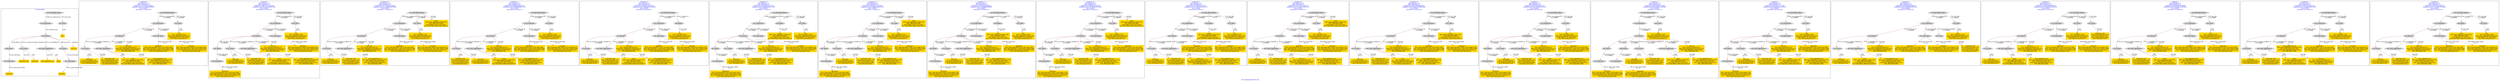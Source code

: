 digraph n0 {
fontcolor="blue"
remincross="true"
label="s18-s-indianapolis-artists.xml"
subgraph cluster_0 {
label="1-correct model"
n2[style="filled",color="white",fillcolor="lightgray",label="E12_Production1"];
n3[style="filled",color="white",fillcolor="lightgray",label="E21_Person1"];
n4[style="filled",color="white",fillcolor="lightgray",label="E69_Death1"];
n5[style="filled",color="white",fillcolor="lightgray",label="E74_Group1"];
n6[style="filled",color="white",fillcolor="lightgray",label="E82_Actor_Appellation1"];
n7[style="filled",color="white",fillcolor="lightgray",label="E67_Birth1"];
n8[shape="plaintext",style="filled",fillcolor="gold",label="artist_uri"];
n9[style="filled",color="white",fillcolor="lightgray",label="E22_Man-Made_Object1"];
n10[style="filled",color="white",fillcolor="lightgray",label="E35_Title1"];
n11[shape="plaintext",style="filled",fillcolor="gold",label="title"];
n12[style="filled",color="white",fillcolor="lightgray",label="E52_Time-Span1"];
n13[shape="plaintext",style="filled",fillcolor="gold",label="birthDate"];
n14[style="filled",color="white",fillcolor="lightgray",label="E52_Time-Span2"];
n15[shape="plaintext",style="filled",fillcolor="gold",label="deathDate"];
n16[shape="plaintext",style="filled",fillcolor="gold",label="nationality_URI"];
n17[shape="plaintext",style="filled",fillcolor="gold",label="nationality"];
n18[shape="plaintext",style="filled",fillcolor="gold",label="artist_appellation_uri"];
n19[shape="plaintext",style="filled",fillcolor="gold",label="name"];
}
subgraph cluster_1 {
label="candidate 0\nlink coherence:1.0\nnode coherence:1.0\nconfidence:0.713780197484005\nmapping score:0.6337600658280017\ncost:13.9999\n-precision:0.79-recall:0.65"
n21[style="filled",color="white",fillcolor="lightgray",label="E12_Production1"];
n22[style="filled",color="white",fillcolor="lightgray",label="E21_Person1"];
n23[style="filled",color="white",fillcolor="lightgray",label="E52_Time-Span2"];
n24[style="filled",color="white",fillcolor="lightgray",label="E74_Group1"];
n25[style="filled",color="white",fillcolor="lightgray",label="E82_Actor_Appellation1"];
n26[style="filled",color="white",fillcolor="lightgray",label="E22_Man-Made_Object1"];
n27[style="filled",color="white",fillcolor="lightgray",label="E35_Title1"];
n28[shape="plaintext",style="filled",fillcolor="gold",label="nationality\n[E74_Group,label,0.62]\n[E74_Group,classLink,0.362]\n[E35_Title,label,0.019]"];
n29[shape="plaintext",style="filled",fillcolor="gold",label="title\n[E35_Title,label,0.943]\n[E82_Actor_Appellation,label,0.053]\n[E30_Right,P3_has_note,0.003]\n[E21_Person,classLink,0.0]"];
n30[shape="plaintext",style="filled",fillcolor="gold",label="deathDate\n[E52_Time-Span,P82b_end_of_the_end,0.509]\n[E52_Time-Span,P82_at_some_time_within,0.389]\n[E52_Time-Span,P82a_begin_of_the_begin,0.078]\n[E52_Time-Span,label,0.024]"];
n31[shape="plaintext",style="filled",fillcolor="gold",label="name\n[E82_Actor_Appellation,label,0.93]\n[E35_Title,label,0.066]\n[E30_Right,P3_has_note,0.005]\n[E22_Man-Made_Object,classLink,0.0]"];
n32[shape="plaintext",style="filled",fillcolor="gold",label="artist_appellation_uri\n[E82_Actor_Appellation,classLink,0.875]\n[E21_Person,classLink,0.103]\n[E82_Actor_Appellation,label,0.014]\n[E35_Title,label,0.008]"];
n33[shape="plaintext",style="filled",fillcolor="gold",label="artist_uri\n[E21_Person,classLink,0.52]\n[E82_Actor_Appellation,classLink,0.371]\n[E82_Actor_Appellation,label,0.069]\n[E35_Title,label,0.04]"];
n34[shape="plaintext",style="filled",fillcolor="gold",label="birthDate\n[E52_Time-Span,P82a_begin_of_the_begin,0.521]\n[E52_Time-Span,P82_at_some_time_within,0.388]\n[E52_Time-Span,P82b_end_of_the_end,0.057]\n[E52_Time-Span,label,0.034]"];
n35[shape="plaintext",style="filled",fillcolor="gold",label="nationality_URI\n[E74_Group,classLink,0.792]\n[E74_Group,label,0.116]\n[E55_Type,classLink,0.089]\n[E35_Title,label,0.003]"];
}
subgraph cluster_2 {
label="candidate 1\nlink coherence:1.0\nnode coherence:1.0\nconfidence:0.6987537278554925\nmapping score:0.6079179092851642\ncost:15.99987\n-precision:0.81-recall:0.76"
n37[style="filled",color="white",fillcolor="lightgray",label="E12_Production1"];
n38[style="filled",color="white",fillcolor="lightgray",label="E21_Person1"];
n39[style="filled",color="white",fillcolor="lightgray",label="E52_Time-Span2"];
n40[style="filled",color="white",fillcolor="lightgray",label="E67_Birth1"];
n41[style="filled",color="white",fillcolor="lightgray",label="E74_Group1"];
n42[style="filled",color="white",fillcolor="lightgray",label="E82_Actor_Appellation1"];
n43[style="filled",color="white",fillcolor="lightgray",label="E22_Man-Made_Object1"];
n44[style="filled",color="white",fillcolor="lightgray",label="E35_Title1"];
n45[style="filled",color="white",fillcolor="lightgray",label="E52_Time-Span1"];
n46[shape="plaintext",style="filled",fillcolor="gold",label="nationality\n[E74_Group,label,0.62]\n[E74_Group,classLink,0.362]\n[E35_Title,label,0.019]"];
n47[shape="plaintext",style="filled",fillcolor="gold",label="deathDate\n[E52_Time-Span,P82b_end_of_the_end,0.509]\n[E52_Time-Span,P82_at_some_time_within,0.389]\n[E52_Time-Span,P82a_begin_of_the_begin,0.078]\n[E52_Time-Span,label,0.024]"];
n48[shape="plaintext",style="filled",fillcolor="gold",label="title\n[E35_Title,label,0.943]\n[E82_Actor_Appellation,label,0.053]\n[E30_Right,P3_has_note,0.003]\n[E21_Person,classLink,0.0]"];
n49[shape="plaintext",style="filled",fillcolor="gold",label="name\n[E82_Actor_Appellation,label,0.93]\n[E35_Title,label,0.066]\n[E30_Right,P3_has_note,0.005]\n[E22_Man-Made_Object,classLink,0.0]"];
n50[shape="plaintext",style="filled",fillcolor="gold",label="artist_appellation_uri\n[E82_Actor_Appellation,classLink,0.875]\n[E21_Person,classLink,0.103]\n[E82_Actor_Appellation,label,0.014]\n[E35_Title,label,0.008]"];
n51[shape="plaintext",style="filled",fillcolor="gold",label="artist_uri\n[E21_Person,classLink,0.52]\n[E82_Actor_Appellation,classLink,0.371]\n[E82_Actor_Appellation,label,0.069]\n[E35_Title,label,0.04]"];
n52[shape="plaintext",style="filled",fillcolor="gold",label="birthDate\n[E52_Time-Span,P82a_begin_of_the_begin,0.521]\n[E52_Time-Span,P82_at_some_time_within,0.388]\n[E52_Time-Span,P82b_end_of_the_end,0.057]\n[E52_Time-Span,label,0.034]"];
n53[shape="plaintext",style="filled",fillcolor="gold",label="nationality_URI\n[E74_Group,classLink,0.792]\n[E74_Group,label,0.116]\n[E55_Type,classLink,0.089]\n[E35_Title,label,0.003]"];
}
subgraph cluster_3 {
label="candidate 10\nlink coherence:1.0\nnode coherence:1.0\nconfidence:0.5975700444239959\nmapping score:0.5741900148079986\ncost:13.9999\n-precision:0.71-recall:0.59"
n55[style="filled",color="white",fillcolor="lightgray",label="E12_Production1"];
n56[style="filled",color="white",fillcolor="lightgray",label="E21_Person1"];
n57[style="filled",color="white",fillcolor="lightgray",label="E52_Time-Span2"];
n58[style="filled",color="white",fillcolor="lightgray",label="E74_Group1"];
n59[style="filled",color="white",fillcolor="lightgray",label="E82_Actor_Appellation1"];
n60[style="filled",color="white",fillcolor="lightgray",label="E22_Man-Made_Object1"];
n61[style="filled",color="white",fillcolor="lightgray",label="E35_Title1"];
n62[shape="plaintext",style="filled",fillcolor="gold",label="nationality\n[E74_Group,label,0.62]\n[E74_Group,classLink,0.362]\n[E35_Title,label,0.019]"];
n63[shape="plaintext",style="filled",fillcolor="gold",label="title\n[E35_Title,label,0.943]\n[E82_Actor_Appellation,label,0.053]\n[E30_Right,P3_has_note,0.003]\n[E21_Person,classLink,0.0]"];
n64[shape="plaintext",style="filled",fillcolor="gold",label="deathDate\n[E52_Time-Span,P82b_end_of_the_end,0.509]\n[E52_Time-Span,P82_at_some_time_within,0.389]\n[E52_Time-Span,P82a_begin_of_the_begin,0.078]\n[E52_Time-Span,label,0.024]"];
n65[shape="plaintext",style="filled",fillcolor="gold",label="name\n[E82_Actor_Appellation,label,0.93]\n[E35_Title,label,0.066]\n[E30_Right,P3_has_note,0.005]\n[E22_Man-Made_Object,classLink,0.0]"];
n66[shape="plaintext",style="filled",fillcolor="gold",label="artist_appellation_uri\n[E82_Actor_Appellation,classLink,0.875]\n[E21_Person,classLink,0.103]\n[E82_Actor_Appellation,label,0.014]\n[E35_Title,label,0.008]"];
n67[shape="plaintext",style="filled",fillcolor="gold",label="artist_uri\n[E21_Person,classLink,0.52]\n[E82_Actor_Appellation,classLink,0.371]\n[E82_Actor_Appellation,label,0.069]\n[E35_Title,label,0.04]"];
n68[shape="plaintext",style="filled",fillcolor="gold",label="birthDate\n[E52_Time-Span,P82a_begin_of_the_begin,0.521]\n[E52_Time-Span,P82_at_some_time_within,0.388]\n[E52_Time-Span,P82b_end_of_the_end,0.057]\n[E52_Time-Span,label,0.034]"];
n69[shape="plaintext",style="filled",fillcolor="gold",label="nationality_URI\n[E74_Group,classLink,0.792]\n[E74_Group,label,0.116]\n[E55_Type,classLink,0.089]\n[E35_Title,label,0.003]"];
}
subgraph cluster_4 {
label="candidate 11\nlink coherence:1.0\nnode coherence:1.0\nconfidence:0.5969625489533442\nmapping score:0.5948208496511147\ncost:13.9999\n-precision:0.64-recall:0.53"
n71[style="filled",color="white",fillcolor="lightgray",label="E12_Production1"];
n72[style="filled",color="white",fillcolor="lightgray",label="E21_Person1"];
n73[style="filled",color="white",fillcolor="lightgray",label="E52_Time-Span2"];
n74[style="filled",color="white",fillcolor="lightgray",label="E74_Group1"];
n75[style="filled",color="white",fillcolor="lightgray",label="E82_Actor_Appellation1"];
n76[style="filled",color="white",fillcolor="lightgray",label="E22_Man-Made_Object1"];
n77[style="filled",color="white",fillcolor="lightgray",label="E35_Title1"];
n78[shape="plaintext",style="filled",fillcolor="gold",label="nationality_URI\n[E74_Group,classLink,0.792]\n[E74_Group,label,0.116]\n[E55_Type,classLink,0.089]\n[E35_Title,label,0.003]"];
n79[shape="plaintext",style="filled",fillcolor="gold",label="title\n[E35_Title,label,0.943]\n[E82_Actor_Appellation,label,0.053]\n[E30_Right,P3_has_note,0.003]\n[E21_Person,classLink,0.0]"];
n80[shape="plaintext",style="filled",fillcolor="gold",label="deathDate\n[E52_Time-Span,P82b_end_of_the_end,0.509]\n[E52_Time-Span,P82_at_some_time_within,0.389]\n[E52_Time-Span,P82a_begin_of_the_begin,0.078]\n[E52_Time-Span,label,0.024]"];
n81[shape="plaintext",style="filled",fillcolor="gold",label="name\n[E82_Actor_Appellation,label,0.93]\n[E35_Title,label,0.066]\n[E30_Right,P3_has_note,0.005]\n[E22_Man-Made_Object,classLink,0.0]"];
n82[shape="plaintext",style="filled",fillcolor="gold",label="artist_appellation_uri\n[E82_Actor_Appellation,classLink,0.875]\n[E21_Person,classLink,0.103]\n[E82_Actor_Appellation,label,0.014]\n[E35_Title,label,0.008]"];
n83[shape="plaintext",style="filled",fillcolor="gold",label="artist_uri\n[E21_Person,classLink,0.52]\n[E82_Actor_Appellation,classLink,0.371]\n[E82_Actor_Appellation,label,0.069]\n[E35_Title,label,0.04]"];
n84[shape="plaintext",style="filled",fillcolor="gold",label="nationality\n[E74_Group,label,0.62]\n[E74_Group,classLink,0.362]\n[E35_Title,label,0.019]"];
n85[shape="plaintext",style="filled",fillcolor="gold",label="birthDate\n[E52_Time-Span,P82a_begin_of_the_begin,0.521]\n[E52_Time-Span,P82_at_some_time_within,0.388]\n[E52_Time-Span,P82b_end_of_the_end,0.057]\n[E52_Time-Span,label,0.034]"];
}
subgraph cluster_5 {
label="candidate 12\nlink coherence:1.0\nnode coherence:1.0\nconfidence:0.5962492290516221\nmapping score:0.5945830763505408\ncost:13.99992\n-precision:0.64-recall:0.53"
n87[style="filled",color="white",fillcolor="lightgray",label="E12_Production1"];
n88[style="filled",color="white",fillcolor="lightgray",label="E21_Person1"];
n89[style="filled",color="white",fillcolor="lightgray",label="E52_Time-Span2"];
n90[style="filled",color="white",fillcolor="lightgray",label="E74_Group1"];
n91[style="filled",color="white",fillcolor="lightgray",label="E82_Actor_Appellation1"];
n92[style="filled",color="white",fillcolor="lightgray",label="E22_Man-Made_Object1"];
n93[style="filled",color="white",fillcolor="lightgray",label="E30_Right1"];
n94[shape="plaintext",style="filled",fillcolor="gold",label="nationality\n[E74_Group,label,0.62]\n[E74_Group,classLink,0.362]\n[E35_Title,label,0.019]"];
n95[shape="plaintext",style="filled",fillcolor="gold",label="title\n[E35_Title,label,0.943]\n[E82_Actor_Appellation,label,0.053]\n[E30_Right,P3_has_note,0.003]\n[E21_Person,classLink,0.0]"];
n96[shape="plaintext",style="filled",fillcolor="gold",label="deathDate\n[E52_Time-Span,P82b_end_of_the_end,0.509]\n[E52_Time-Span,P82_at_some_time_within,0.389]\n[E52_Time-Span,P82a_begin_of_the_begin,0.078]\n[E52_Time-Span,label,0.024]"];
n97[shape="plaintext",style="filled",fillcolor="gold",label="name\n[E82_Actor_Appellation,label,0.93]\n[E35_Title,label,0.066]\n[E30_Right,P3_has_note,0.005]\n[E22_Man-Made_Object,classLink,0.0]"];
n98[shape="plaintext",style="filled",fillcolor="gold",label="artist_appellation_uri\n[E82_Actor_Appellation,classLink,0.875]\n[E21_Person,classLink,0.103]\n[E82_Actor_Appellation,label,0.014]\n[E35_Title,label,0.008]"];
n99[shape="plaintext",style="filled",fillcolor="gold",label="artist_uri\n[E21_Person,classLink,0.52]\n[E82_Actor_Appellation,classLink,0.371]\n[E82_Actor_Appellation,label,0.069]\n[E35_Title,label,0.04]"];
n100[shape="plaintext",style="filled",fillcolor="gold",label="birthDate\n[E52_Time-Span,P82a_begin_of_the_begin,0.521]\n[E52_Time-Span,P82_at_some_time_within,0.388]\n[E52_Time-Span,P82b_end_of_the_end,0.057]\n[E52_Time-Span,label,0.034]"];
n101[shape="plaintext",style="filled",fillcolor="gold",label="nationality_URI\n[E74_Group,classLink,0.792]\n[E74_Group,label,0.116]\n[E55_Type,classLink,0.089]\n[E35_Title,label,0.003]"];
}
subgraph cluster_6 {
label="candidate 13\nlink coherence:1.0\nnode coherence:1.0\nconfidence:0.5831028427412764\nmapping score:0.5485342809137589\ncost:16.99987\n-precision:0.71-recall:0.71"
n103[style="filled",color="white",fillcolor="lightgray",label="E12_Production1"];
n104[style="filled",color="white",fillcolor="lightgray",label="E21_Person1"];
n105[style="filled",color="white",fillcolor="lightgray",label="E52_Time-Span2"];
n106[style="filled",color="white",fillcolor="lightgray",label="E67_Birth1"];
n107[style="filled",color="white",fillcolor="lightgray",label="E74_Group1"];
n108[style="filled",color="white",fillcolor="lightgray",label="E82_Actor_Appellation1"];
n109[style="filled",color="white",fillcolor="lightgray",label="E22_Man-Made_Object1"];
n110[style="filled",color="white",fillcolor="lightgray",label="E30_Right1"];
n111[style="filled",color="white",fillcolor="lightgray",label="E35_Title1"];
n112[style="filled",color="white",fillcolor="lightgray",label="E52_Time-Span1"];
n113[shape="plaintext",style="filled",fillcolor="gold",label="nationality\n[E74_Group,label,0.62]\n[E74_Group,classLink,0.362]\n[E35_Title,label,0.019]"];
n114[shape="plaintext",style="filled",fillcolor="gold",label="name\n[E82_Actor_Appellation,label,0.93]\n[E35_Title,label,0.066]\n[E30_Right,P3_has_note,0.005]\n[E22_Man-Made_Object,classLink,0.0]"];
n115[shape="plaintext",style="filled",fillcolor="gold",label="deathDate\n[E52_Time-Span,P82b_end_of_the_end,0.509]\n[E52_Time-Span,P82_at_some_time_within,0.389]\n[E52_Time-Span,P82a_begin_of_the_begin,0.078]\n[E52_Time-Span,label,0.024]"];
n116[shape="plaintext",style="filled",fillcolor="gold",label="title\n[E35_Title,label,0.943]\n[E82_Actor_Appellation,label,0.053]\n[E30_Right,P3_has_note,0.003]\n[E21_Person,classLink,0.0]"];
n117[shape="plaintext",style="filled",fillcolor="gold",label="artist_appellation_uri\n[E82_Actor_Appellation,classLink,0.875]\n[E21_Person,classLink,0.103]\n[E82_Actor_Appellation,label,0.014]\n[E35_Title,label,0.008]"];
n118[shape="plaintext",style="filled",fillcolor="gold",label="artist_uri\n[E21_Person,classLink,0.52]\n[E82_Actor_Appellation,classLink,0.371]\n[E82_Actor_Appellation,label,0.069]\n[E35_Title,label,0.04]"];
n119[shape="plaintext",style="filled",fillcolor="gold",label="birthDate\n[E52_Time-Span,P82a_begin_of_the_begin,0.521]\n[E52_Time-Span,P82_at_some_time_within,0.388]\n[E52_Time-Span,P82b_end_of_the_end,0.057]\n[E52_Time-Span,label,0.034]"];
n120[shape="plaintext",style="filled",fillcolor="gold",label="nationality_URI\n[E74_Group,classLink,0.792]\n[E74_Group,label,0.116]\n[E55_Type,classLink,0.089]\n[E35_Title,label,0.003]"];
}
subgraph cluster_7 {
label="candidate 14\nlink coherence:1.0\nnode coherence:1.0\nconfidence:0.5825435747954834\nmapping score:0.5483478582651612\ncost:15.99987\n-precision:0.75-recall:0.71"
n122[style="filled",color="white",fillcolor="lightgray",label="E12_Production1"];
n123[style="filled",color="white",fillcolor="lightgray",label="E21_Person1"];
n124[style="filled",color="white",fillcolor="lightgray",label="E52_Time-Span2"];
n125[style="filled",color="white",fillcolor="lightgray",label="E67_Birth1"];
n126[style="filled",color="white",fillcolor="lightgray",label="E74_Group1"];
n127[style="filled",color="white",fillcolor="lightgray",label="E82_Actor_Appellation1"];
n128[style="filled",color="white",fillcolor="lightgray",label="E22_Man-Made_Object1"];
n129[style="filled",color="white",fillcolor="lightgray",label="E35_Title1"];
n130[style="filled",color="white",fillcolor="lightgray",label="E52_Time-Span1"];
n131[shape="plaintext",style="filled",fillcolor="gold",label="nationality\n[E74_Group,label,0.62]\n[E74_Group,classLink,0.362]\n[E35_Title,label,0.019]"];
n132[shape="plaintext",style="filled",fillcolor="gold",label="deathDate\n[E52_Time-Span,P82b_end_of_the_end,0.509]\n[E52_Time-Span,P82_at_some_time_within,0.389]\n[E52_Time-Span,P82a_begin_of_the_begin,0.078]\n[E52_Time-Span,label,0.024]"];
n133[shape="plaintext",style="filled",fillcolor="gold",label="title\n[E35_Title,label,0.943]\n[E82_Actor_Appellation,label,0.053]\n[E30_Right,P3_has_note,0.003]\n[E21_Person,classLink,0.0]"];
n134[shape="plaintext",style="filled",fillcolor="gold",label="name\n[E82_Actor_Appellation,label,0.93]\n[E35_Title,label,0.066]\n[E30_Right,P3_has_note,0.005]\n[E22_Man-Made_Object,classLink,0.0]"];
n135[shape="plaintext",style="filled",fillcolor="gold",label="artist_appellation_uri\n[E82_Actor_Appellation,classLink,0.875]\n[E21_Person,classLink,0.103]\n[E82_Actor_Appellation,label,0.014]\n[E35_Title,label,0.008]"];
n136[shape="plaintext",style="filled",fillcolor="gold",label="artist_uri\n[E21_Person,classLink,0.52]\n[E82_Actor_Appellation,classLink,0.371]\n[E82_Actor_Appellation,label,0.069]\n[E35_Title,label,0.04]"];
n137[shape="plaintext",style="filled",fillcolor="gold",label="birthDate\n[E52_Time-Span,P82a_begin_of_the_begin,0.521]\n[E52_Time-Span,P82_at_some_time_within,0.388]\n[E52_Time-Span,P82b_end_of_the_end,0.057]\n[E52_Time-Span,label,0.034]"];
n138[shape="plaintext",style="filled",fillcolor="gold",label="nationality_URI\n[E74_Group,classLink,0.792]\n[E74_Group,label,0.116]\n[E55_Type,classLink,0.089]\n[E35_Title,label,0.003]"];
}
subgraph cluster_8 {
label="candidate 15\nlink coherence:1.0\nnode coherence:1.0\nconfidence:0.5814040506893411\nmapping score:0.547968016896447\ncost:16.99987\n-precision:0.76-recall:0.76"
n140[style="filled",color="white",fillcolor="lightgray",label="E12_Production1"];
n141[style="filled",color="white",fillcolor="lightgray",label="E21_Person1"];
n142[style="filled",color="white",fillcolor="lightgray",label="E52_Time-Span2"];
n143[style="filled",color="white",fillcolor="lightgray",label="E67_Birth1"];
n144[style="filled",color="white",fillcolor="lightgray",label="E74_Group1"];
n145[style="filled",color="white",fillcolor="lightgray",label="E82_Actor_Appellation1"];
n146[style="filled",color="white",fillcolor="lightgray",label="E22_Man-Made_Object1"];
n147[style="filled",color="white",fillcolor="lightgray",label="E30_Right1"];
n148[style="filled",color="white",fillcolor="lightgray",label="E35_Title1"];
n149[style="filled",color="white",fillcolor="lightgray",label="E52_Time-Span1"];
n150[shape="plaintext",style="filled",fillcolor="gold",label="nationality\n[E74_Group,label,0.62]\n[E74_Group,classLink,0.362]\n[E35_Title,label,0.019]"];
n151[shape="plaintext",style="filled",fillcolor="gold",label="name\n[E82_Actor_Appellation,label,0.93]\n[E35_Title,label,0.066]\n[E30_Right,P3_has_note,0.005]\n[E22_Man-Made_Object,classLink,0.0]"];
n152[shape="plaintext",style="filled",fillcolor="gold",label="title\n[E35_Title,label,0.943]\n[E82_Actor_Appellation,label,0.053]\n[E30_Right,P3_has_note,0.003]\n[E21_Person,classLink,0.0]"];
n153[shape="plaintext",style="filled",fillcolor="gold",label="birthDate\n[E52_Time-Span,P82a_begin_of_the_begin,0.521]\n[E52_Time-Span,P82_at_some_time_within,0.388]\n[E52_Time-Span,P82b_end_of_the_end,0.057]\n[E52_Time-Span,label,0.034]"];
n154[shape="plaintext",style="filled",fillcolor="gold",label="deathDate\n[E52_Time-Span,P82b_end_of_the_end,0.509]\n[E52_Time-Span,P82_at_some_time_within,0.389]\n[E52_Time-Span,P82a_begin_of_the_begin,0.078]\n[E52_Time-Span,label,0.024]"];
n155[shape="plaintext",style="filled",fillcolor="gold",label="artist_appellation_uri\n[E82_Actor_Appellation,classLink,0.875]\n[E21_Person,classLink,0.103]\n[E82_Actor_Appellation,label,0.014]\n[E35_Title,label,0.008]"];
n156[shape="plaintext",style="filled",fillcolor="gold",label="artist_uri\n[E21_Person,classLink,0.52]\n[E82_Actor_Appellation,classLink,0.371]\n[E82_Actor_Appellation,label,0.069]\n[E35_Title,label,0.04]"];
n157[shape="plaintext",style="filled",fillcolor="gold",label="nationality_URI\n[E74_Group,classLink,0.792]\n[E74_Group,label,0.116]\n[E55_Type,classLink,0.089]\n[E35_Title,label,0.003]"];
}
subgraph cluster_9 {
label="candidate 16\nlink coherence:1.0\nnode coherence:1.0\nconfidence:0.580844782743548\nmapping score:0.5477815942478493\ncost:15.99987\n-precision:0.81-recall:0.76"
n159[style="filled",color="white",fillcolor="lightgray",label="E12_Production1"];
n160[style="filled",color="white",fillcolor="lightgray",label="E21_Person1"];
n161[style="filled",color="white",fillcolor="lightgray",label="E52_Time-Span2"];
n162[style="filled",color="white",fillcolor="lightgray",label="E67_Birth1"];
n163[style="filled",color="white",fillcolor="lightgray",label="E74_Group1"];
n164[style="filled",color="white",fillcolor="lightgray",label="E82_Actor_Appellation1"];
n165[style="filled",color="white",fillcolor="lightgray",label="E22_Man-Made_Object1"];
n166[style="filled",color="white",fillcolor="lightgray",label="E35_Title1"];
n167[style="filled",color="white",fillcolor="lightgray",label="E52_Time-Span1"];
n168[shape="plaintext",style="filled",fillcolor="gold",label="nationality\n[E74_Group,label,0.62]\n[E74_Group,classLink,0.362]\n[E35_Title,label,0.019]"];
n169[shape="plaintext",style="filled",fillcolor="gold",label="title\n[E35_Title,label,0.943]\n[E82_Actor_Appellation,label,0.053]\n[E30_Right,P3_has_note,0.003]\n[E21_Person,classLink,0.0]"];
n170[shape="plaintext",style="filled",fillcolor="gold",label="birthDate\n[E52_Time-Span,P82a_begin_of_the_begin,0.521]\n[E52_Time-Span,P82_at_some_time_within,0.388]\n[E52_Time-Span,P82b_end_of_the_end,0.057]\n[E52_Time-Span,label,0.034]"];
n171[shape="plaintext",style="filled",fillcolor="gold",label="deathDate\n[E52_Time-Span,P82b_end_of_the_end,0.509]\n[E52_Time-Span,P82_at_some_time_within,0.389]\n[E52_Time-Span,P82a_begin_of_the_begin,0.078]\n[E52_Time-Span,label,0.024]"];
n172[shape="plaintext",style="filled",fillcolor="gold",label="name\n[E82_Actor_Appellation,label,0.93]\n[E35_Title,label,0.066]\n[E30_Right,P3_has_note,0.005]\n[E22_Man-Made_Object,classLink,0.0]"];
n173[shape="plaintext",style="filled",fillcolor="gold",label="artist_appellation_uri\n[E82_Actor_Appellation,classLink,0.875]\n[E21_Person,classLink,0.103]\n[E82_Actor_Appellation,label,0.014]\n[E35_Title,label,0.008]"];
n174[shape="plaintext",style="filled",fillcolor="gold",label="artist_uri\n[E21_Person,classLink,0.52]\n[E82_Actor_Appellation,classLink,0.371]\n[E82_Actor_Appellation,label,0.069]\n[E35_Title,label,0.04]"];
n175[shape="plaintext",style="filled",fillcolor="gold",label="nationality_URI\n[E74_Group,classLink,0.792]\n[E74_Group,label,0.116]\n[E55_Type,classLink,0.089]\n[E35_Title,label,0.003]"];
}
subgraph cluster_10 {
label="candidate 17\nlink coherence:1.0\nnode coherence:1.0\nconfidence:0.5417695805100721\nmapping score:0.5764231935033574\ncost:14.9999\n-precision:0.6-recall:0.53"
n177[style="filled",color="white",fillcolor="lightgray",label="E12_Production1"];
n178[style="filled",color="white",fillcolor="lightgray",label="E21_Person1"];
n179[style="filled",color="white",fillcolor="lightgray",label="E52_Time-Span2"];
n180[style="filled",color="white",fillcolor="lightgray",label="E74_Group1"];
n181[style="filled",color="white",fillcolor="lightgray",label="E82_Actor_Appellation1"];
n182[style="filled",color="white",fillcolor="lightgray",label="E22_Man-Made_Object1"];
n183[style="filled",color="white",fillcolor="lightgray",label="E30_Right1"];
n184[style="filled",color="white",fillcolor="lightgray",label="E35_Title1"];
n185[shape="plaintext",style="filled",fillcolor="gold",label="nationality\n[E74_Group,label,0.62]\n[E74_Group,classLink,0.362]\n[E35_Title,label,0.019]"];
n186[shape="plaintext",style="filled",fillcolor="gold",label="name\n[E82_Actor_Appellation,label,0.93]\n[E35_Title,label,0.066]\n[E30_Right,P3_has_note,0.005]\n[E22_Man-Made_Object,classLink,0.0]"];
n187[shape="plaintext",style="filled",fillcolor="gold",label="title\n[E35_Title,label,0.943]\n[E82_Actor_Appellation,label,0.053]\n[E30_Right,P3_has_note,0.003]\n[E21_Person,classLink,0.0]"];
n188[shape="plaintext",style="filled",fillcolor="gold",label="deathDate\n[E52_Time-Span,P82b_end_of_the_end,0.509]\n[E52_Time-Span,P82_at_some_time_within,0.389]\n[E52_Time-Span,P82a_begin_of_the_begin,0.078]\n[E52_Time-Span,label,0.024]"];
n189[shape="plaintext",style="filled",fillcolor="gold",label="artist_uri\n[E21_Person,classLink,0.52]\n[E82_Actor_Appellation,classLink,0.371]\n[E82_Actor_Appellation,label,0.069]\n[E35_Title,label,0.04]"];
n190[shape="plaintext",style="filled",fillcolor="gold",label="artist_appellation_uri\n[E82_Actor_Appellation,classLink,0.875]\n[E21_Person,classLink,0.103]\n[E82_Actor_Appellation,label,0.014]\n[E35_Title,label,0.008]"];
n191[shape="plaintext",style="filled",fillcolor="gold",label="birthDate\n[E52_Time-Span,P82a_begin_of_the_begin,0.521]\n[E52_Time-Span,P82_at_some_time_within,0.388]\n[E52_Time-Span,P82b_end_of_the_end,0.057]\n[E52_Time-Span,label,0.034]"];
n192[shape="plaintext",style="filled",fillcolor="gold",label="nationality_URI\n[E74_Group,classLink,0.792]\n[E74_Group,label,0.116]\n[E55_Type,classLink,0.089]\n[E35_Title,label,0.003]"];
}
subgraph cluster_11 {
label="candidate 18\nlink coherence:1.0\nnode coherence:1.0\nconfidence:0.541210312564279\nmapping score:0.5762367708547597\ncost:13.9999\n-precision:0.64-recall:0.53"
n194[style="filled",color="white",fillcolor="lightgray",label="E12_Production1"];
n195[style="filled",color="white",fillcolor="lightgray",label="E21_Person1"];
n196[style="filled",color="white",fillcolor="lightgray",label="E52_Time-Span2"];
n197[style="filled",color="white",fillcolor="lightgray",label="E74_Group1"];
n198[style="filled",color="white",fillcolor="lightgray",label="E82_Actor_Appellation1"];
n199[style="filled",color="white",fillcolor="lightgray",label="E22_Man-Made_Object1"];
n200[style="filled",color="white",fillcolor="lightgray",label="E35_Title1"];
n201[shape="plaintext",style="filled",fillcolor="gold",label="nationality\n[E74_Group,label,0.62]\n[E74_Group,classLink,0.362]\n[E35_Title,label,0.019]"];
n202[shape="plaintext",style="filled",fillcolor="gold",label="title\n[E35_Title,label,0.943]\n[E82_Actor_Appellation,label,0.053]\n[E30_Right,P3_has_note,0.003]\n[E21_Person,classLink,0.0]"];
n203[shape="plaintext",style="filled",fillcolor="gold",label="deathDate\n[E52_Time-Span,P82b_end_of_the_end,0.509]\n[E52_Time-Span,P82_at_some_time_within,0.389]\n[E52_Time-Span,P82a_begin_of_the_begin,0.078]\n[E52_Time-Span,label,0.024]"];
n204[shape="plaintext",style="filled",fillcolor="gold",label="name\n[E82_Actor_Appellation,label,0.93]\n[E35_Title,label,0.066]\n[E30_Right,P3_has_note,0.005]\n[E22_Man-Made_Object,classLink,0.0]"];
n205[shape="plaintext",style="filled",fillcolor="gold",label="artist_uri\n[E21_Person,classLink,0.52]\n[E82_Actor_Appellation,classLink,0.371]\n[E82_Actor_Appellation,label,0.069]\n[E35_Title,label,0.04]"];
n206[shape="plaintext",style="filled",fillcolor="gold",label="artist_appellation_uri\n[E82_Actor_Appellation,classLink,0.875]\n[E21_Person,classLink,0.103]\n[E82_Actor_Appellation,label,0.014]\n[E35_Title,label,0.008]"];
n207[shape="plaintext",style="filled",fillcolor="gold",label="birthDate\n[E52_Time-Span,P82a_begin_of_the_begin,0.521]\n[E52_Time-Span,P82_at_some_time_within,0.388]\n[E52_Time-Span,P82b_end_of_the_end,0.057]\n[E52_Time-Span,label,0.034]"];
n208[shape="plaintext",style="filled",fillcolor="gold",label="nationality_URI\n[E74_Group,classLink,0.792]\n[E74_Group,label,0.116]\n[E55_Type,classLink,0.089]\n[E35_Title,label,0.003]"];
}
subgraph cluster_12 {
label="candidate 19\nlink coherence:1.0\nnode coherence:1.0\nconfidence:0.49451229348856035\nmapping score:0.5606707644961868\ncost:13.9999\n-precision:0.64-recall:0.53"
n210[style="filled",color="white",fillcolor="lightgray",label="E12_Production1"];
n211[style="filled",color="white",fillcolor="lightgray",label="E21_Person1"];
n212[style="filled",color="white",fillcolor="lightgray",label="E52_Time-Span2"];
n213[style="filled",color="white",fillcolor="lightgray",label="E74_Group1"];
n214[style="filled",color="white",fillcolor="lightgray",label="E82_Actor_Appellation1"];
n215[style="filled",color="white",fillcolor="lightgray",label="E22_Man-Made_Object1"];
n216[style="filled",color="white",fillcolor="lightgray",label="E35_Title1"];
n217[shape="plaintext",style="filled",fillcolor="gold",label="nationality\n[E74_Group,label,0.62]\n[E74_Group,classLink,0.362]\n[E35_Title,label,0.019]"];
n218[shape="plaintext",style="filled",fillcolor="gold",label="name\n[E82_Actor_Appellation,label,0.93]\n[E35_Title,label,0.066]\n[E30_Right,P3_has_note,0.005]\n[E22_Man-Made_Object,classLink,0.0]"];
n219[shape="plaintext",style="filled",fillcolor="gold",label="deathDate\n[E52_Time-Span,P82b_end_of_the_end,0.509]\n[E52_Time-Span,P82_at_some_time_within,0.389]\n[E52_Time-Span,P82a_begin_of_the_begin,0.078]\n[E52_Time-Span,label,0.024]"];
n220[shape="plaintext",style="filled",fillcolor="gold",label="title\n[E35_Title,label,0.943]\n[E82_Actor_Appellation,label,0.053]\n[E30_Right,P3_has_note,0.003]\n[E21_Person,classLink,0.0]"];
n221[shape="plaintext",style="filled",fillcolor="gold",label="artist_appellation_uri\n[E82_Actor_Appellation,classLink,0.875]\n[E21_Person,classLink,0.103]\n[E82_Actor_Appellation,label,0.014]\n[E35_Title,label,0.008]"];
n222[shape="plaintext",style="filled",fillcolor="gold",label="artist_uri\n[E21_Person,classLink,0.52]\n[E82_Actor_Appellation,classLink,0.371]\n[E82_Actor_Appellation,label,0.069]\n[E35_Title,label,0.04]"];
n223[shape="plaintext",style="filled",fillcolor="gold",label="birthDate\n[E52_Time-Span,P82a_begin_of_the_begin,0.521]\n[E52_Time-Span,P82_at_some_time_within,0.388]\n[E52_Time-Span,P82b_end_of_the_end,0.057]\n[E52_Time-Span,label,0.034]"];
n224[shape="plaintext",style="filled",fillcolor="gold",label="nationality_URI\n[E74_Group,classLink,0.792]\n[E74_Group,label,0.116]\n[E55_Type,classLink,0.089]\n[E35_Title,label,0.003]"];
}
subgraph cluster_13 {
label="candidate 2\nlink coherence:1.0\nnode coherence:1.0\nconfidence:0.6970549358035572\nmapping score:0.6073516452678523\ncost:15.99987\n-precision:0.88-recall:0.82"
n226[style="filled",color="white",fillcolor="lightgray",label="E12_Production1"];
n227[style="filled",color="white",fillcolor="lightgray",label="E21_Person1"];
n228[style="filled",color="white",fillcolor="lightgray",label="E52_Time-Span2"];
n229[style="filled",color="white",fillcolor="lightgray",label="E67_Birth1"];
n230[style="filled",color="white",fillcolor="lightgray",label="E74_Group1"];
n231[style="filled",color="white",fillcolor="lightgray",label="E82_Actor_Appellation1"];
n232[style="filled",color="white",fillcolor="lightgray",label="E22_Man-Made_Object1"];
n233[style="filled",color="white",fillcolor="lightgray",label="E35_Title1"];
n234[style="filled",color="white",fillcolor="lightgray",label="E52_Time-Span1"];
n235[shape="plaintext",style="filled",fillcolor="gold",label="nationality\n[E74_Group,label,0.62]\n[E74_Group,classLink,0.362]\n[E35_Title,label,0.019]"];
n236[shape="plaintext",style="filled",fillcolor="gold",label="title\n[E35_Title,label,0.943]\n[E82_Actor_Appellation,label,0.053]\n[E30_Right,P3_has_note,0.003]\n[E21_Person,classLink,0.0]"];
n237[shape="plaintext",style="filled",fillcolor="gold",label="birthDate\n[E52_Time-Span,P82a_begin_of_the_begin,0.521]\n[E52_Time-Span,P82_at_some_time_within,0.388]\n[E52_Time-Span,P82b_end_of_the_end,0.057]\n[E52_Time-Span,label,0.034]"];
n238[shape="plaintext",style="filled",fillcolor="gold",label="deathDate\n[E52_Time-Span,P82b_end_of_the_end,0.509]\n[E52_Time-Span,P82_at_some_time_within,0.389]\n[E52_Time-Span,P82a_begin_of_the_begin,0.078]\n[E52_Time-Span,label,0.024]"];
n239[shape="plaintext",style="filled",fillcolor="gold",label="name\n[E82_Actor_Appellation,label,0.93]\n[E35_Title,label,0.066]\n[E30_Right,P3_has_note,0.005]\n[E22_Man-Made_Object,classLink,0.0]"];
n240[shape="plaintext",style="filled",fillcolor="gold",label="artist_appellation_uri\n[E82_Actor_Appellation,classLink,0.875]\n[E21_Person,classLink,0.103]\n[E82_Actor_Appellation,label,0.014]\n[E35_Title,label,0.008]"];
n241[shape="plaintext",style="filled",fillcolor="gold",label="artist_uri\n[E21_Person,classLink,0.52]\n[E82_Actor_Appellation,classLink,0.371]\n[E82_Actor_Appellation,label,0.069]\n[E35_Title,label,0.04]"];
n242[shape="plaintext",style="filled",fillcolor="gold",label="nationality_URI\n[E74_Group,classLink,0.792]\n[E74_Group,label,0.116]\n[E55_Type,classLink,0.089]\n[E35_Title,label,0.003]"];
}
subgraph cluster_14 {
label="candidate 3\nlink coherence:1.0\nnode coherence:1.0\nconfidence:0.6820284661750448\nmapping score:0.6023428220583482\ncost:16.99985\n-precision:1.0-recall:1.0"
n244[style="filled",color="white",fillcolor="lightgray",label="E12_Production1"];
n245[style="filled",color="white",fillcolor="lightgray",label="E21_Person1"];
n246[style="filled",color="white",fillcolor="lightgray",label="E67_Birth1"];
n247[style="filled",color="white",fillcolor="lightgray",label="E69_Death1"];
n248[style="filled",color="white",fillcolor="lightgray",label="E74_Group1"];
n249[style="filled",color="white",fillcolor="lightgray",label="E82_Actor_Appellation1"];
n250[style="filled",color="white",fillcolor="lightgray",label="E22_Man-Made_Object1"];
n251[style="filled",color="white",fillcolor="lightgray",label="E35_Title1"];
n252[style="filled",color="white",fillcolor="lightgray",label="E52_Time-Span1"];
n253[style="filled",color="white",fillcolor="lightgray",label="E52_Time-Span3"];
n254[shape="plaintext",style="filled",fillcolor="gold",label="nationality\n[E74_Group,label,0.62]\n[E74_Group,classLink,0.362]\n[E35_Title,label,0.019]"];
n255[shape="plaintext",style="filled",fillcolor="gold",label="title\n[E35_Title,label,0.943]\n[E82_Actor_Appellation,label,0.053]\n[E30_Right,P3_has_note,0.003]\n[E21_Person,classLink,0.0]"];
n256[shape="plaintext",style="filled",fillcolor="gold",label="birthDate\n[E52_Time-Span,P82a_begin_of_the_begin,0.521]\n[E52_Time-Span,P82_at_some_time_within,0.388]\n[E52_Time-Span,P82b_end_of_the_end,0.057]\n[E52_Time-Span,label,0.034]"];
n257[shape="plaintext",style="filled",fillcolor="gold",label="name\n[E82_Actor_Appellation,label,0.93]\n[E35_Title,label,0.066]\n[E30_Right,P3_has_note,0.005]\n[E22_Man-Made_Object,classLink,0.0]"];
n258[shape="plaintext",style="filled",fillcolor="gold",label="deathDate\n[E52_Time-Span,P82b_end_of_the_end,0.509]\n[E52_Time-Span,P82_at_some_time_within,0.389]\n[E52_Time-Span,P82a_begin_of_the_begin,0.078]\n[E52_Time-Span,label,0.024]"];
n259[shape="plaintext",style="filled",fillcolor="gold",label="artist_appellation_uri\n[E82_Actor_Appellation,classLink,0.875]\n[E21_Person,classLink,0.103]\n[E82_Actor_Appellation,label,0.014]\n[E35_Title,label,0.008]"];
n260[shape="plaintext",style="filled",fillcolor="gold",label="artist_uri\n[E21_Person,classLink,0.52]\n[E82_Actor_Appellation,classLink,0.371]\n[E82_Actor_Appellation,label,0.069]\n[E35_Title,label,0.04]"];
n261[shape="plaintext",style="filled",fillcolor="gold",label="nationality_URI\n[E74_Group,classLink,0.792]\n[E74_Group,label,0.116]\n[E55_Type,classLink,0.089]\n[E35_Title,label,0.003]"];
}
subgraph cluster_15 {
label="candidate 4\nlink coherence:1.0\nnode coherence:1.0\nconfidence:0.6431802711312945\nmapping score:0.5893934237104315\ncost:15.99987\n-precision:0.88-recall:0.82"
n263[style="filled",color="white",fillcolor="lightgray",label="E12_Production1"];
n264[style="filled",color="white",fillcolor="lightgray",label="E21_Person1"];
n265[style="filled",color="white",fillcolor="lightgray",label="E52_Time-Span2"];
n266[style="filled",color="white",fillcolor="lightgray",label="E67_Birth1"];
n267[style="filled",color="white",fillcolor="lightgray",label="E74_Group1"];
n268[style="filled",color="white",fillcolor="lightgray",label="E82_Actor_Appellation1"];
n269[style="filled",color="white",fillcolor="lightgray",label="E22_Man-Made_Object1"];
n270[style="filled",color="white",fillcolor="lightgray",label="E35_Title1"];
n271[style="filled",color="white",fillcolor="lightgray",label="E52_Time-Span1"];
n272[shape="plaintext",style="filled",fillcolor="gold",label="nationality\n[E74_Group,label,0.62]\n[E74_Group,classLink,0.362]\n[E35_Title,label,0.019]"];
n273[shape="plaintext",style="filled",fillcolor="gold",label="title\n[E35_Title,label,0.943]\n[E82_Actor_Appellation,label,0.053]\n[E30_Right,P3_has_note,0.003]\n[E21_Person,classLink,0.0]"];
n274[shape="plaintext",style="filled",fillcolor="gold",label="birthDate\n[E52_Time-Span,P82a_begin_of_the_begin,0.521]\n[E52_Time-Span,P82_at_some_time_within,0.388]\n[E52_Time-Span,P82b_end_of_the_end,0.057]\n[E52_Time-Span,label,0.034]"];
n275[shape="plaintext",style="filled",fillcolor="gold",label="name\n[E82_Actor_Appellation,label,0.93]\n[E35_Title,label,0.066]\n[E30_Right,P3_has_note,0.005]\n[E22_Man-Made_Object,classLink,0.0]"];
n276[shape="plaintext",style="filled",fillcolor="gold",label="artist_appellation_uri\n[E82_Actor_Appellation,classLink,0.875]\n[E21_Person,classLink,0.103]\n[E82_Actor_Appellation,label,0.014]\n[E35_Title,label,0.008]"];
n277[shape="plaintext",style="filled",fillcolor="gold",label="artist_uri\n[E21_Person,classLink,0.52]\n[E82_Actor_Appellation,classLink,0.371]\n[E82_Actor_Appellation,label,0.069]\n[E35_Title,label,0.04]"];
n278[shape="plaintext",style="filled",fillcolor="gold",label="deathDate\n[E52_Time-Span,P82b_end_of_the_end,0.509]\n[E52_Time-Span,P82_at_some_time_within,0.389]\n[E52_Time-Span,P82a_begin_of_the_begin,0.078]\n[E52_Time-Span,label,0.024]"];
n279[shape="plaintext",style="filled",fillcolor="gold",label="nationality_URI\n[E74_Group,classLink,0.792]\n[E74_Group,label,0.116]\n[E55_Type,classLink,0.089]\n[E35_Title,label,0.003]"];
}
subgraph cluster_16 {
label="candidate 5\nlink coherence:1.0\nnode coherence:1.0\nconfidence:0.6258544849086592\nmapping score:0.5836181616362198\ncost:14.99989\n-precision:0.67-recall:0.59"
n281[style="filled",color="white",fillcolor="lightgray",label="E12_Production1"];
n282[style="filled",color="white",fillcolor="lightgray",label="E21_Person1"];
n283[style="filled",color="white",fillcolor="lightgray",label="E52_Time-Span2"];
n284[style="filled",color="white",fillcolor="lightgray",label="E55_Type1"];
n285[style="filled",color="white",fillcolor="lightgray",label="E74_Group1"];
n286[style="filled",color="white",fillcolor="lightgray",label="E82_Actor_Appellation1"];
n287[style="filled",color="white",fillcolor="lightgray",label="E22_Man-Made_Object1"];
n288[style="filled",color="white",fillcolor="lightgray",label="E35_Title1"];
n289[shape="plaintext",style="filled",fillcolor="gold",label="nationality\n[E74_Group,label,0.62]\n[E74_Group,classLink,0.362]\n[E35_Title,label,0.019]"];
n290[shape="plaintext",style="filled",fillcolor="gold",label="title\n[E35_Title,label,0.943]\n[E82_Actor_Appellation,label,0.053]\n[E30_Right,P3_has_note,0.003]\n[E21_Person,classLink,0.0]"];
n291[shape="plaintext",style="filled",fillcolor="gold",label="deathDate\n[E52_Time-Span,P82b_end_of_the_end,0.509]\n[E52_Time-Span,P82_at_some_time_within,0.389]\n[E52_Time-Span,P82a_begin_of_the_begin,0.078]\n[E52_Time-Span,label,0.024]"];
n292[shape="plaintext",style="filled",fillcolor="gold",label="nationality_URI\n[E74_Group,classLink,0.792]\n[E74_Group,label,0.116]\n[E55_Type,classLink,0.089]\n[E35_Title,label,0.003]"];
n293[shape="plaintext",style="filled",fillcolor="gold",label="name\n[E82_Actor_Appellation,label,0.93]\n[E35_Title,label,0.066]\n[E30_Right,P3_has_note,0.005]\n[E22_Man-Made_Object,classLink,0.0]"];
n294[shape="plaintext",style="filled",fillcolor="gold",label="artist_appellation_uri\n[E82_Actor_Appellation,classLink,0.875]\n[E21_Person,classLink,0.103]\n[E82_Actor_Appellation,label,0.014]\n[E35_Title,label,0.008]"];
n295[shape="plaintext",style="filled",fillcolor="gold",label="artist_uri\n[E21_Person,classLink,0.52]\n[E82_Actor_Appellation,classLink,0.371]\n[E82_Actor_Appellation,label,0.069]\n[E35_Title,label,0.04]"];
n296[shape="plaintext",style="filled",fillcolor="gold",label="birthDate\n[E52_Time-Span,P82a_begin_of_the_begin,0.521]\n[E52_Time-Span,P82_at_some_time_within,0.388]\n[E52_Time-Span,P82b_end_of_the_end,0.057]\n[E52_Time-Span,label,0.034]"];
}
subgraph cluster_17 {
label="candidate 6\nlink coherence:1.0\nnode coherence:1.0\nconfidence:0.6258544849086592\nmapping score:0.5836181616362198\ncost:14.9999\n-precision:0.67-recall:0.59"
n298[style="filled",color="white",fillcolor="lightgray",label="E12_Production1"];
n299[style="filled",color="white",fillcolor="lightgray",label="E21_Person1"];
n300[style="filled",color="white",fillcolor="lightgray",label="E52_Time-Span2"];
n301[style="filled",color="white",fillcolor="lightgray",label="E74_Group1"];
n302[style="filled",color="white",fillcolor="lightgray",label="E82_Actor_Appellation1"];
n303[style="filled",color="white",fillcolor="lightgray",label="E22_Man-Made_Object1"];
n304[style="filled",color="white",fillcolor="lightgray",label="E35_Title1"];
n305[style="filled",color="white",fillcolor="lightgray",label="E55_Type2"];
n306[shape="plaintext",style="filled",fillcolor="gold",label="nationality\n[E74_Group,label,0.62]\n[E74_Group,classLink,0.362]\n[E35_Title,label,0.019]"];
n307[shape="plaintext",style="filled",fillcolor="gold",label="title\n[E35_Title,label,0.943]\n[E82_Actor_Appellation,label,0.053]\n[E30_Right,P3_has_note,0.003]\n[E21_Person,classLink,0.0]"];
n308[shape="plaintext",style="filled",fillcolor="gold",label="deathDate\n[E52_Time-Span,P82b_end_of_the_end,0.509]\n[E52_Time-Span,P82_at_some_time_within,0.389]\n[E52_Time-Span,P82a_begin_of_the_begin,0.078]\n[E52_Time-Span,label,0.024]"];
n309[shape="plaintext",style="filled",fillcolor="gold",label="name\n[E82_Actor_Appellation,label,0.93]\n[E35_Title,label,0.066]\n[E30_Right,P3_has_note,0.005]\n[E22_Man-Made_Object,classLink,0.0]"];
n310[shape="plaintext",style="filled",fillcolor="gold",label="artist_appellation_uri\n[E82_Actor_Appellation,classLink,0.875]\n[E21_Person,classLink,0.103]\n[E82_Actor_Appellation,label,0.014]\n[E35_Title,label,0.008]"];
n311[shape="plaintext",style="filled",fillcolor="gold",label="artist_uri\n[E21_Person,classLink,0.52]\n[E82_Actor_Appellation,classLink,0.371]\n[E82_Actor_Appellation,label,0.069]\n[E35_Title,label,0.04]"];
n312[shape="plaintext",style="filled",fillcolor="gold",label="birthDate\n[E52_Time-Span,P82a_begin_of_the_begin,0.521]\n[E52_Time-Span,P82_at_some_time_within,0.388]\n[E52_Time-Span,P82b_end_of_the_end,0.057]\n[E52_Time-Span,label,0.034]"];
n313[shape="plaintext",style="filled",fillcolor="gold",label="nationality_URI\n[E74_Group,classLink,0.792]\n[E74_Group,label,0.116]\n[E55_Type,classLink,0.089]\n[E35_Title,label,0.003]"];
}
subgraph cluster_18 {
label="candidate 7\nlink coherence:1.0\nnode coherence:1.0\nconfidence:0.6018026676816988\nmapping score:0.5964342225605662\ncost:13.9999\n-precision:0.79-recall:0.65"
n315[style="filled",color="white",fillcolor="lightgray",label="E12_Production1"];
n316[style="filled",color="white",fillcolor="lightgray",label="E21_Person1"];
n317[style="filled",color="white",fillcolor="lightgray",label="E52_Time-Span2"];
n318[style="filled",color="white",fillcolor="lightgray",label="E74_Group1"];
n319[style="filled",color="white",fillcolor="lightgray",label="E82_Actor_Appellation1"];
n320[style="filled",color="white",fillcolor="lightgray",label="E22_Man-Made_Object1"];
n321[style="filled",color="white",fillcolor="lightgray",label="E35_Title1"];
n322[shape="plaintext",style="filled",fillcolor="gold",label="nationality\n[E74_Group,label,0.62]\n[E74_Group,classLink,0.362]\n[E35_Title,label,0.019]"];
n323[shape="plaintext",style="filled",fillcolor="gold",label="title\n[E35_Title,label,0.943]\n[E82_Actor_Appellation,label,0.053]\n[E30_Right,P3_has_note,0.003]\n[E21_Person,classLink,0.0]"];
n324[shape="plaintext",style="filled",fillcolor="gold",label="birthDate\n[E52_Time-Span,P82a_begin_of_the_begin,0.521]\n[E52_Time-Span,P82_at_some_time_within,0.388]\n[E52_Time-Span,P82b_end_of_the_end,0.057]\n[E52_Time-Span,label,0.034]"];
n325[shape="plaintext",style="filled",fillcolor="gold",label="name\n[E82_Actor_Appellation,label,0.93]\n[E35_Title,label,0.066]\n[E30_Right,P3_has_note,0.005]\n[E22_Man-Made_Object,classLink,0.0]"];
n326[shape="plaintext",style="filled",fillcolor="gold",label="artist_appellation_uri\n[E82_Actor_Appellation,classLink,0.875]\n[E21_Person,classLink,0.103]\n[E82_Actor_Appellation,label,0.014]\n[E35_Title,label,0.008]"];
n327[shape="plaintext",style="filled",fillcolor="gold",label="artist_uri\n[E21_Person,classLink,0.52]\n[E82_Actor_Appellation,classLink,0.371]\n[E82_Actor_Appellation,label,0.069]\n[E35_Title,label,0.04]"];
n328[shape="plaintext",style="filled",fillcolor="gold",label="deathDate\n[E52_Time-Span,P82b_end_of_the_end,0.509]\n[E52_Time-Span,P82_at_some_time_within,0.389]\n[E52_Time-Span,P82a_begin_of_the_begin,0.078]\n[E52_Time-Span,label,0.024]"];
n329[shape="plaintext",style="filled",fillcolor="gold",label="nationality_URI\n[E74_Group,classLink,0.792]\n[E74_Group,label,0.116]\n[E55_Type,classLink,0.089]\n[E35_Title,label,0.003]"];
}
subgraph cluster_19 {
label="candidate 8\nlink coherence:1.0\nnode coherence:1.0\nconfidence:0.5987235092307501\nmapping score:0.5954078364102501\ncost:13.9999\n-precision:0.64-recall:0.53"
n331[style="filled",color="white",fillcolor="lightgray",label="E12_Production1"];
n332[style="filled",color="white",fillcolor="lightgray",label="E21_Person1"];
n333[style="filled",color="white",fillcolor="lightgray",label="E52_Time-Span2"];
n334[style="filled",color="white",fillcolor="lightgray",label="E74_Group1"];
n335[style="filled",color="white",fillcolor="lightgray",label="E82_Actor_Appellation1"];
n336[style="filled",color="white",fillcolor="lightgray",label="E22_Man-Made_Object1"];
n337[style="filled",color="white",fillcolor="lightgray",label="E35_Title1"];
n338[shape="plaintext",style="filled",fillcolor="gold",label="nationality\n[E74_Group,label,0.62]\n[E74_Group,classLink,0.362]\n[E35_Title,label,0.019]"];
n339[shape="plaintext",style="filled",fillcolor="gold",label="title\n[E35_Title,label,0.943]\n[E82_Actor_Appellation,label,0.053]\n[E30_Right,P3_has_note,0.003]\n[E21_Person,classLink,0.0]"];
n340[shape="plaintext",style="filled",fillcolor="gold",label="deathDate\n[E52_Time-Span,P82b_end_of_the_end,0.509]\n[E52_Time-Span,P82_at_some_time_within,0.389]\n[E52_Time-Span,P82a_begin_of_the_begin,0.078]\n[E52_Time-Span,label,0.024]"];
n341[shape="plaintext",style="filled",fillcolor="gold",label="name\n[E82_Actor_Appellation,label,0.93]\n[E35_Title,label,0.066]\n[E30_Right,P3_has_note,0.005]\n[E22_Man-Made_Object,classLink,0.0]"];
n342[shape="plaintext",style="filled",fillcolor="gold",label="artist_uri\n[E21_Person,classLink,0.52]\n[E82_Actor_Appellation,classLink,0.371]\n[E82_Actor_Appellation,label,0.069]\n[E35_Title,label,0.04]"];
n343[shape="plaintext",style="filled",fillcolor="gold",label="artist_appellation_uri\n[E82_Actor_Appellation,classLink,0.875]\n[E21_Person,classLink,0.103]\n[E82_Actor_Appellation,label,0.014]\n[E35_Title,label,0.008]"];
n344[shape="plaintext",style="filled",fillcolor="gold",label="birthDate\n[E52_Time-Span,P82a_begin_of_the_begin,0.521]\n[E52_Time-Span,P82_at_some_time_within,0.388]\n[E52_Time-Span,P82b_end_of_the_end,0.057]\n[E52_Time-Span,label,0.034]"];
n345[shape="plaintext",style="filled",fillcolor="gold",label="nationality_URI\n[E74_Group,classLink,0.792]\n[E74_Group,label,0.116]\n[E55_Type,classLink,0.089]\n[E35_Title,label,0.003]"];
}
subgraph cluster_20 {
label="candidate 9\nlink coherence:1.0\nnode coherence:1.0\nconfidence:0.598129312369789\nmapping score:0.5743764374565963\ncost:14.9999\n-precision:0.67-recall:0.59"
n347[style="filled",color="white",fillcolor="lightgray",label="E12_Production1"];
n348[style="filled",color="white",fillcolor="lightgray",label="E21_Person1"];
n349[style="filled",color="white",fillcolor="lightgray",label="E52_Time-Span2"];
n350[style="filled",color="white",fillcolor="lightgray",label="E74_Group1"];
n351[style="filled",color="white",fillcolor="lightgray",label="E82_Actor_Appellation1"];
n352[style="filled",color="white",fillcolor="lightgray",label="E22_Man-Made_Object1"];
n353[style="filled",color="white",fillcolor="lightgray",label="E30_Right1"];
n354[style="filled",color="white",fillcolor="lightgray",label="E35_Title1"];
n355[shape="plaintext",style="filled",fillcolor="gold",label="nationality\n[E74_Group,label,0.62]\n[E74_Group,classLink,0.362]\n[E35_Title,label,0.019]"];
n356[shape="plaintext",style="filled",fillcolor="gold",label="name\n[E82_Actor_Appellation,label,0.93]\n[E35_Title,label,0.066]\n[E30_Right,P3_has_note,0.005]\n[E22_Man-Made_Object,classLink,0.0]"];
n357[shape="plaintext",style="filled",fillcolor="gold",label="title\n[E35_Title,label,0.943]\n[E82_Actor_Appellation,label,0.053]\n[E30_Right,P3_has_note,0.003]\n[E21_Person,classLink,0.0]"];
n358[shape="plaintext",style="filled",fillcolor="gold",label="deathDate\n[E52_Time-Span,P82b_end_of_the_end,0.509]\n[E52_Time-Span,P82_at_some_time_within,0.389]\n[E52_Time-Span,P82a_begin_of_the_begin,0.078]\n[E52_Time-Span,label,0.024]"];
n359[shape="plaintext",style="filled",fillcolor="gold",label="artist_appellation_uri\n[E82_Actor_Appellation,classLink,0.875]\n[E21_Person,classLink,0.103]\n[E82_Actor_Appellation,label,0.014]\n[E35_Title,label,0.008]"];
n360[shape="plaintext",style="filled",fillcolor="gold",label="artist_uri\n[E21_Person,classLink,0.52]\n[E82_Actor_Appellation,classLink,0.371]\n[E82_Actor_Appellation,label,0.069]\n[E35_Title,label,0.04]"];
n361[shape="plaintext",style="filled",fillcolor="gold",label="birthDate\n[E52_Time-Span,P82a_begin_of_the_begin,0.521]\n[E52_Time-Span,P82_at_some_time_within,0.388]\n[E52_Time-Span,P82b_end_of_the_end,0.057]\n[E52_Time-Span,label,0.034]"];
n362[shape="plaintext",style="filled",fillcolor="gold",label="nationality_URI\n[E74_Group,classLink,0.792]\n[E74_Group,label,0.116]\n[E55_Type,classLink,0.089]\n[E35_Title,label,0.003]"];
}
n2 -> n3[color="brown",fontcolor="black",label="P14_carried_out_by"]
n3 -> n4[color="brown",fontcolor="black",label="P100i_died_in"]
n3 -> n5[color="brown",fontcolor="black",label="P107i_is_current_or_former_member_of"]
n3 -> n6[color="brown",fontcolor="black",label="P131_is_identified_by"]
n3 -> n7[color="brown",fontcolor="black",label="P98i_was_born"]
n3 -> n8[color="brown",fontcolor="black",label="classLink"]
n9 -> n10[color="brown",fontcolor="black",label="P102_has_title"]
n9 -> n2[color="brown",fontcolor="black",label="P108i_was_produced_by"]
n10 -> n11[color="brown",fontcolor="black",label="label"]
n12 -> n13[color="brown",fontcolor="black",label="P82_at_some_time_within"]
n14 -> n15[color="brown",fontcolor="black",label="P82_at_some_time_within"]
n7 -> n12[color="brown",fontcolor="black",label="P4_has_time-span"]
n4 -> n14[color="brown",fontcolor="black",label="P4_has_time-span"]
n5 -> n16[color="brown",fontcolor="black",label="classLink"]
n5 -> n17[color="brown",fontcolor="black",label="label"]
n6 -> n18[color="brown",fontcolor="black",label="classLink"]
n6 -> n19[color="brown",fontcolor="black",label="label"]
n21 -> n22[color="brown",fontcolor="black",label="P14_carried_out_by\nw=0.99998"]
n21 -> n23[color="brown",fontcolor="black",label="P4_has_time-span\nw=0.99999"]
n22 -> n24[color="brown",fontcolor="black",label="P107i_is_current_or_former_member_of\nw=0.99999"]
n22 -> n25[color="brown",fontcolor="black",label="P131_is_identified_by\nw=0.99998"]
n26 -> n21[color="brown",fontcolor="black",label="P108i_was_produced_by\nw=0.99998"]
n26 -> n27[color="brown",fontcolor="black",label="P102_has_title\nw=0.99998"]
n24 -> n28[color="brown",fontcolor="black",label="label\nw=1.0"]
n27 -> n29[color="brown",fontcolor="black",label="label\nw=1.0"]
n23 -> n30[color="brown",fontcolor="black",label="P82b_end_of_the_end\nw=1.0"]
n25 -> n31[color="brown",fontcolor="black",label="label\nw=1.0"]
n25 -> n32[color="brown",fontcolor="black",label="classLink\nw=1.0"]
n22 -> n33[color="brown",fontcolor="black",label="classLink\nw=1.0"]
n23 -> n34[color="brown",fontcolor="black",label="P82a_begin_of_the_begin\nw=1.0"]
n24 -> n35[color="brown",fontcolor="black",label="classLink\nw=1.0"]
n37 -> n38[color="brown",fontcolor="black",label="P14_carried_out_by\nw=0.99998"]
n37 -> n39[color="brown",fontcolor="black",label="P4_has_time-span\nw=0.99999"]
n38 -> n40[color="brown",fontcolor="black",label="P98i_was_born\nw=0.99998"]
n38 -> n41[color="brown",fontcolor="black",label="P107i_is_current_or_former_member_of\nw=0.99999"]
n38 -> n42[color="brown",fontcolor="black",label="P131_is_identified_by\nw=0.99998"]
n43 -> n37[color="brown",fontcolor="black",label="P108i_was_produced_by\nw=0.99998"]
n43 -> n44[color="brown",fontcolor="black",label="P102_has_title\nw=0.99998"]
n40 -> n45[color="brown",fontcolor="black",label="P4_has_time-span\nw=0.99999"]
n41 -> n46[color="brown",fontcolor="black",label="label\nw=1.0"]
n45 -> n47[color="brown",fontcolor="black",label="P82_at_some_time_within\nw=1.0"]
n44 -> n48[color="brown",fontcolor="black",label="label\nw=1.0"]
n42 -> n49[color="brown",fontcolor="black",label="label\nw=1.0"]
n42 -> n50[color="brown",fontcolor="black",label="classLink\nw=1.0"]
n38 -> n51[color="brown",fontcolor="black",label="classLink\nw=1.0"]
n39 -> n52[color="brown",fontcolor="black",label="P82a_begin_of_the_begin\nw=1.0"]
n41 -> n53[color="brown",fontcolor="black",label="classLink\nw=1.0"]
n55 -> n56[color="brown",fontcolor="black",label="P14_carried_out_by\nw=0.99998"]
n55 -> n57[color="brown",fontcolor="black",label="P4_has_time-span\nw=0.99999"]
n56 -> n58[color="brown",fontcolor="black",label="P107i_is_current_or_former_member_of\nw=0.99999"]
n56 -> n59[color="brown",fontcolor="black",label="P131_is_identified_by\nw=0.99998"]
n60 -> n55[color="brown",fontcolor="black",label="P108i_was_produced_by\nw=0.99998"]
n60 -> n61[color="brown",fontcolor="black",label="P102_has_title\nw=0.99998"]
n58 -> n62[color="brown",fontcolor="black",label="label\nw=1.0"]
n61 -> n63[color="brown",fontcolor="black",label="label\nw=1.0"]
n57 -> n64[color="brown",fontcolor="black",label="P82b_end_of_the_end\nw=1.0"]
n60 -> n65[color="brown",fontcolor="black",label="classLink\nw=1.0"]
n59 -> n66[color="brown",fontcolor="black",label="classLink\nw=1.0"]
n56 -> n67[color="brown",fontcolor="black",label="classLink\nw=1.0"]
n57 -> n68[color="brown",fontcolor="black",label="P82a_begin_of_the_begin\nw=1.0"]
n58 -> n69[color="brown",fontcolor="black",label="classLink\nw=1.0"]
n71 -> n72[color="brown",fontcolor="black",label="P14_carried_out_by\nw=0.99998"]
n71 -> n73[color="brown",fontcolor="black",label="P4_has_time-span\nw=0.99999"]
n72 -> n74[color="brown",fontcolor="black",label="P107i_is_current_or_former_member_of\nw=0.99999"]
n72 -> n75[color="brown",fontcolor="black",label="P131_is_identified_by\nw=0.99998"]
n76 -> n71[color="brown",fontcolor="black",label="P108i_was_produced_by\nw=0.99998"]
n76 -> n77[color="brown",fontcolor="black",label="P102_has_title\nw=0.99998"]
n74 -> n78[color="brown",fontcolor="black",label="label\nw=1.0"]
n77 -> n79[color="brown",fontcolor="black",label="label\nw=1.0"]
n73 -> n80[color="brown",fontcolor="black",label="P82b_end_of_the_end\nw=1.0"]
n75 -> n81[color="brown",fontcolor="black",label="label\nw=1.0"]
n75 -> n82[color="brown",fontcolor="black",label="classLink\nw=1.0"]
n72 -> n83[color="brown",fontcolor="black",label="classLink\nw=1.0"]
n74 -> n84[color="brown",fontcolor="black",label="classLink\nw=1.0"]
n73 -> n85[color="brown",fontcolor="black",label="P82a_begin_of_the_begin\nw=1.0"]
n87 -> n88[color="brown",fontcolor="black",label="P14_carried_out_by\nw=0.99998"]
n87 -> n89[color="brown",fontcolor="black",label="P4_has_time-span\nw=0.99999"]
n88 -> n90[color="brown",fontcolor="black",label="P107i_is_current_or_former_member_of\nw=0.99999"]
n88 -> n91[color="brown",fontcolor="black",label="P131_is_identified_by\nw=0.99998"]
n92 -> n87[color="brown",fontcolor="black",label="P108i_was_produced_by\nw=0.99998"]
n92 -> n93[color="brown",fontcolor="black",label="P104_is_subject_to\nw=1.0"]
n90 -> n94[color="brown",fontcolor="black",label="label\nw=1.0"]
n93 -> n95[color="brown",fontcolor="black",label="P3_has_note\nw=1.0"]
n89 -> n96[color="brown",fontcolor="black",label="P82b_end_of_the_end\nw=1.0"]
n91 -> n97[color="brown",fontcolor="black",label="label\nw=1.0"]
n91 -> n98[color="brown",fontcolor="black",label="classLink\nw=1.0"]
n88 -> n99[color="brown",fontcolor="black",label="classLink\nw=1.0"]
n89 -> n100[color="brown",fontcolor="black",label="P82a_begin_of_the_begin\nw=1.0"]
n90 -> n101[color="brown",fontcolor="black",label="classLink\nw=1.0"]
n103 -> n104[color="brown",fontcolor="black",label="P14_carried_out_by\nw=0.99998"]
n103 -> n105[color="brown",fontcolor="black",label="P4_has_time-span\nw=0.99999"]
n104 -> n106[color="brown",fontcolor="black",label="P98i_was_born\nw=0.99998"]
n104 -> n107[color="brown",fontcolor="black",label="P107i_is_current_or_former_member_of\nw=0.99999"]
n104 -> n108[color="brown",fontcolor="black",label="P131_is_identified_by\nw=0.99998"]
n109 -> n103[color="brown",fontcolor="black",label="P108i_was_produced_by\nw=0.99998"]
n109 -> n110[color="brown",fontcolor="black",label="P104_is_subject_to\nw=1.0"]
n109 -> n111[color="brown",fontcolor="black",label="P102_has_title\nw=0.99998"]
n106 -> n112[color="brown",fontcolor="black",label="P4_has_time-span\nw=0.99999"]
n107 -> n113[color="brown",fontcolor="black",label="label\nw=1.0"]
n110 -> n114[color="brown",fontcolor="black",label="P3_has_note\nw=1.0"]
n112 -> n115[color="brown",fontcolor="black",label="P82_at_some_time_within\nw=1.0"]
n111 -> n116[color="brown",fontcolor="black",label="label\nw=1.0"]
n108 -> n117[color="brown",fontcolor="black",label="classLink\nw=1.0"]
n104 -> n118[color="brown",fontcolor="black",label="classLink\nw=1.0"]
n105 -> n119[color="brown",fontcolor="black",label="P82a_begin_of_the_begin\nw=1.0"]
n107 -> n120[color="brown",fontcolor="black",label="classLink\nw=1.0"]
n122 -> n123[color="brown",fontcolor="black",label="P14_carried_out_by\nw=0.99998"]
n122 -> n124[color="brown",fontcolor="black",label="P4_has_time-span\nw=0.99999"]
n123 -> n125[color="brown",fontcolor="black",label="P98i_was_born\nw=0.99998"]
n123 -> n126[color="brown",fontcolor="black",label="P107i_is_current_or_former_member_of\nw=0.99999"]
n123 -> n127[color="brown",fontcolor="black",label="P131_is_identified_by\nw=0.99998"]
n128 -> n122[color="brown",fontcolor="black",label="P108i_was_produced_by\nw=0.99998"]
n128 -> n129[color="brown",fontcolor="black",label="P102_has_title\nw=0.99998"]
n125 -> n130[color="brown",fontcolor="black",label="P4_has_time-span\nw=0.99999"]
n126 -> n131[color="brown",fontcolor="black",label="label\nw=1.0"]
n130 -> n132[color="brown",fontcolor="black",label="P82_at_some_time_within\nw=1.0"]
n129 -> n133[color="brown",fontcolor="black",label="label\nw=1.0"]
n128 -> n134[color="brown",fontcolor="black",label="classLink\nw=1.0"]
n127 -> n135[color="brown",fontcolor="black",label="classLink\nw=1.0"]
n123 -> n136[color="brown",fontcolor="black",label="classLink\nw=1.0"]
n124 -> n137[color="brown",fontcolor="black",label="P82a_begin_of_the_begin\nw=1.0"]
n126 -> n138[color="brown",fontcolor="black",label="classLink\nw=1.0"]
n140 -> n141[color="brown",fontcolor="black",label="P14_carried_out_by\nw=0.99998"]
n140 -> n142[color="brown",fontcolor="black",label="P4_has_time-span\nw=0.99999"]
n141 -> n143[color="brown",fontcolor="black",label="P98i_was_born\nw=0.99998"]
n141 -> n144[color="brown",fontcolor="black",label="P107i_is_current_or_former_member_of\nw=0.99999"]
n141 -> n145[color="brown",fontcolor="black",label="P131_is_identified_by\nw=0.99998"]
n146 -> n140[color="brown",fontcolor="black",label="P108i_was_produced_by\nw=0.99998"]
n146 -> n147[color="brown",fontcolor="black",label="P104_is_subject_to\nw=1.0"]
n146 -> n148[color="brown",fontcolor="black",label="P102_has_title\nw=0.99998"]
n143 -> n149[color="brown",fontcolor="black",label="P4_has_time-span\nw=0.99999"]
n144 -> n150[color="brown",fontcolor="black",label="label\nw=1.0"]
n147 -> n151[color="brown",fontcolor="black",label="P3_has_note\nw=1.0"]
n148 -> n152[color="brown",fontcolor="black",label="label\nw=1.0"]
n149 -> n153[color="brown",fontcolor="black",label="P82_at_some_time_within\nw=1.0"]
n142 -> n154[color="brown",fontcolor="black",label="P82b_end_of_the_end\nw=1.0"]
n145 -> n155[color="brown",fontcolor="black",label="classLink\nw=1.0"]
n141 -> n156[color="brown",fontcolor="black",label="classLink\nw=1.0"]
n144 -> n157[color="brown",fontcolor="black",label="classLink\nw=1.0"]
n159 -> n160[color="brown",fontcolor="black",label="P14_carried_out_by\nw=0.99998"]
n159 -> n161[color="brown",fontcolor="black",label="P4_has_time-span\nw=0.99999"]
n160 -> n162[color="brown",fontcolor="black",label="P98i_was_born\nw=0.99998"]
n160 -> n163[color="brown",fontcolor="black",label="P107i_is_current_or_former_member_of\nw=0.99999"]
n160 -> n164[color="brown",fontcolor="black",label="P131_is_identified_by\nw=0.99998"]
n165 -> n159[color="brown",fontcolor="black",label="P108i_was_produced_by\nw=0.99998"]
n165 -> n166[color="brown",fontcolor="black",label="P102_has_title\nw=0.99998"]
n162 -> n167[color="brown",fontcolor="black",label="P4_has_time-span\nw=0.99999"]
n163 -> n168[color="brown",fontcolor="black",label="label\nw=1.0"]
n166 -> n169[color="brown",fontcolor="black",label="label\nw=1.0"]
n167 -> n170[color="brown",fontcolor="black",label="P82_at_some_time_within\nw=1.0"]
n161 -> n171[color="brown",fontcolor="black",label="P82b_end_of_the_end\nw=1.0"]
n165 -> n172[color="brown",fontcolor="black",label="classLink\nw=1.0"]
n164 -> n173[color="brown",fontcolor="black",label="classLink\nw=1.0"]
n160 -> n174[color="brown",fontcolor="black",label="classLink\nw=1.0"]
n163 -> n175[color="brown",fontcolor="black",label="classLink\nw=1.0"]
n177 -> n178[color="brown",fontcolor="black",label="P14_carried_out_by\nw=0.99998"]
n177 -> n179[color="brown",fontcolor="black",label="P4_has_time-span\nw=0.99999"]
n178 -> n180[color="brown",fontcolor="black",label="P107i_is_current_or_former_member_of\nw=0.99999"]
n178 -> n181[color="brown",fontcolor="black",label="P131_is_identified_by\nw=0.99998"]
n182 -> n177[color="brown",fontcolor="black",label="P108i_was_produced_by\nw=0.99998"]
n182 -> n183[color="brown",fontcolor="black",label="P104_is_subject_to\nw=1.0"]
n182 -> n184[color="brown",fontcolor="black",label="P102_has_title\nw=0.99998"]
n180 -> n185[color="brown",fontcolor="black",label="label\nw=1.0"]
n183 -> n186[color="brown",fontcolor="black",label="P3_has_note\nw=1.0"]
n184 -> n187[color="brown",fontcolor="black",label="label\nw=1.0"]
n179 -> n188[color="brown",fontcolor="black",label="P82b_end_of_the_end\nw=1.0"]
n181 -> n189[color="brown",fontcolor="black",label="label\nw=1.0"]
n181 -> n190[color="brown",fontcolor="black",label="classLink\nw=1.0"]
n179 -> n191[color="brown",fontcolor="black",label="P82a_begin_of_the_begin\nw=1.0"]
n180 -> n192[color="brown",fontcolor="black",label="classLink\nw=1.0"]
n194 -> n195[color="brown",fontcolor="black",label="P14_carried_out_by\nw=0.99998"]
n194 -> n196[color="brown",fontcolor="black",label="P4_has_time-span\nw=0.99999"]
n195 -> n197[color="brown",fontcolor="black",label="P107i_is_current_or_former_member_of\nw=0.99999"]
n195 -> n198[color="brown",fontcolor="black",label="P131_is_identified_by\nw=0.99998"]
n199 -> n194[color="brown",fontcolor="black",label="P108i_was_produced_by\nw=0.99998"]
n199 -> n200[color="brown",fontcolor="black",label="P102_has_title\nw=0.99998"]
n197 -> n201[color="brown",fontcolor="black",label="label\nw=1.0"]
n200 -> n202[color="brown",fontcolor="black",label="label\nw=1.0"]
n196 -> n203[color="brown",fontcolor="black",label="P82b_end_of_the_end\nw=1.0"]
n199 -> n204[color="brown",fontcolor="black",label="classLink\nw=1.0"]
n198 -> n205[color="brown",fontcolor="black",label="label\nw=1.0"]
n198 -> n206[color="brown",fontcolor="black",label="classLink\nw=1.0"]
n196 -> n207[color="brown",fontcolor="black",label="P82a_begin_of_the_begin\nw=1.0"]
n197 -> n208[color="brown",fontcolor="black",label="classLink\nw=1.0"]
n210 -> n211[color="brown",fontcolor="black",label="P14_carried_out_by\nw=0.99998"]
n210 -> n212[color="brown",fontcolor="black",label="P4_has_time-span\nw=0.99999"]
n211 -> n213[color="brown",fontcolor="black",label="P107i_is_current_or_former_member_of\nw=0.99999"]
n211 -> n214[color="brown",fontcolor="black",label="P131_is_identified_by\nw=0.99998"]
n215 -> n210[color="brown",fontcolor="black",label="P108i_was_produced_by\nw=0.99998"]
n215 -> n216[color="brown",fontcolor="black",label="P102_has_title\nw=0.99998"]
n213 -> n217[color="brown",fontcolor="black",label="label\nw=1.0"]
n216 -> n218[color="brown",fontcolor="black",label="label\nw=1.0"]
n212 -> n219[color="brown",fontcolor="black",label="P82b_end_of_the_end\nw=1.0"]
n214 -> n220[color="brown",fontcolor="black",label="label\nw=1.0"]
n214 -> n221[color="brown",fontcolor="black",label="classLink\nw=1.0"]
n211 -> n222[color="brown",fontcolor="black",label="classLink\nw=1.0"]
n212 -> n223[color="brown",fontcolor="black",label="P82a_begin_of_the_begin\nw=1.0"]
n213 -> n224[color="brown",fontcolor="black",label="classLink\nw=1.0"]
n226 -> n227[color="brown",fontcolor="black",label="P14_carried_out_by\nw=0.99998"]
n226 -> n228[color="brown",fontcolor="black",label="P4_has_time-span\nw=0.99999"]
n227 -> n229[color="brown",fontcolor="black",label="P98i_was_born\nw=0.99998"]
n227 -> n230[color="brown",fontcolor="black",label="P107i_is_current_or_former_member_of\nw=0.99999"]
n227 -> n231[color="brown",fontcolor="black",label="P131_is_identified_by\nw=0.99998"]
n232 -> n226[color="brown",fontcolor="black",label="P108i_was_produced_by\nw=0.99998"]
n232 -> n233[color="brown",fontcolor="black",label="P102_has_title\nw=0.99998"]
n229 -> n234[color="brown",fontcolor="black",label="P4_has_time-span\nw=0.99999"]
n230 -> n235[color="brown",fontcolor="black",label="label\nw=1.0"]
n233 -> n236[color="brown",fontcolor="black",label="label\nw=1.0"]
n234 -> n237[color="brown",fontcolor="black",label="P82_at_some_time_within\nw=1.0"]
n228 -> n238[color="brown",fontcolor="black",label="P82b_end_of_the_end\nw=1.0"]
n231 -> n239[color="brown",fontcolor="black",label="label\nw=1.0"]
n231 -> n240[color="brown",fontcolor="black",label="classLink\nw=1.0"]
n227 -> n241[color="brown",fontcolor="black",label="classLink\nw=1.0"]
n230 -> n242[color="brown",fontcolor="black",label="classLink\nw=1.0"]
n244 -> n245[color="brown",fontcolor="black",label="P14_carried_out_by\nw=0.99998"]
n245 -> n246[color="brown",fontcolor="black",label="P98i_was_born\nw=0.99998"]
n245 -> n247[color="brown",fontcolor="black",label="P100i_died_in\nw=0.99998"]
n245 -> n248[color="brown",fontcolor="black",label="P107i_is_current_or_former_member_of\nw=0.99999"]
n245 -> n249[color="brown",fontcolor="black",label="P131_is_identified_by\nw=0.99998"]
n250 -> n244[color="brown",fontcolor="black",label="P108i_was_produced_by\nw=0.99998"]
n250 -> n251[color="brown",fontcolor="black",label="P102_has_title\nw=0.99998"]
n246 -> n252[color="brown",fontcolor="black",label="P4_has_time-span\nw=0.99999"]
n247 -> n253[color="brown",fontcolor="black",label="P4_has_time-span\nw=0.99999"]
n248 -> n254[color="brown",fontcolor="black",label="label\nw=1.0"]
n251 -> n255[color="brown",fontcolor="black",label="label\nw=1.0"]
n252 -> n256[color="brown",fontcolor="black",label="P82_at_some_time_within\nw=1.0"]
n249 -> n257[color="brown",fontcolor="black",label="label\nw=1.0"]
n253 -> n258[color="brown",fontcolor="black",label="P82_at_some_time_within\nw=1.0"]
n249 -> n259[color="brown",fontcolor="black",label="classLink\nw=1.0"]
n245 -> n260[color="brown",fontcolor="black",label="classLink\nw=1.0"]
n248 -> n261[color="brown",fontcolor="black",label="classLink\nw=1.0"]
n263 -> n264[color="brown",fontcolor="black",label="P14_carried_out_by\nw=0.99998"]
n263 -> n265[color="brown",fontcolor="black",label="P4_has_time-span\nw=0.99999"]
n264 -> n266[color="brown",fontcolor="black",label="P98i_was_born\nw=0.99998"]
n264 -> n267[color="brown",fontcolor="black",label="P107i_is_current_or_former_member_of\nw=0.99999"]
n264 -> n268[color="brown",fontcolor="black",label="P131_is_identified_by\nw=0.99998"]
n269 -> n263[color="brown",fontcolor="black",label="P108i_was_produced_by\nw=0.99998"]
n269 -> n270[color="brown",fontcolor="black",label="P102_has_title\nw=0.99998"]
n266 -> n271[color="brown",fontcolor="black",label="P4_has_time-span\nw=0.99999"]
n267 -> n272[color="brown",fontcolor="black",label="label\nw=1.0"]
n270 -> n273[color="brown",fontcolor="black",label="label\nw=1.0"]
n271 -> n274[color="brown",fontcolor="black",label="P82_at_some_time_within\nw=1.0"]
n268 -> n275[color="brown",fontcolor="black",label="label\nw=1.0"]
n268 -> n276[color="brown",fontcolor="black",label="classLink\nw=1.0"]
n264 -> n277[color="brown",fontcolor="black",label="classLink\nw=1.0"]
n265 -> n278[color="brown",fontcolor="black",label="P82a_begin_of_the_begin\nw=1.0"]
n267 -> n279[color="brown",fontcolor="black",label="classLink\nw=1.0"]
n281 -> n282[color="brown",fontcolor="black",label="P14_carried_out_by\nw=0.99998"]
n281 -> n283[color="brown",fontcolor="black",label="P4_has_time-span\nw=0.99999"]
n281 -> n284[color="brown",fontcolor="black",label="P32_used_general_technique\nw=0.99999"]
n282 -> n285[color="brown",fontcolor="black",label="P107i_is_current_or_former_member_of\nw=0.99999"]
n282 -> n286[color="brown",fontcolor="black",label="P131_is_identified_by\nw=0.99998"]
n287 -> n281[color="brown",fontcolor="black",label="P108i_was_produced_by\nw=0.99998"]
n287 -> n288[color="brown",fontcolor="black",label="P102_has_title\nw=0.99998"]
n285 -> n289[color="brown",fontcolor="black",label="label\nw=1.0"]
n288 -> n290[color="brown",fontcolor="black",label="label\nw=1.0"]
n283 -> n291[color="brown",fontcolor="black",label="P82b_end_of_the_end\nw=1.0"]
n284 -> n292[color="brown",fontcolor="black",label="classLink\nw=1.0"]
n286 -> n293[color="brown",fontcolor="black",label="label\nw=1.0"]
n286 -> n294[color="brown",fontcolor="black",label="classLink\nw=1.0"]
n282 -> n295[color="brown",fontcolor="black",label="classLink\nw=1.0"]
n283 -> n296[color="brown",fontcolor="black",label="P82a_begin_of_the_begin\nw=1.0"]
n298 -> n299[color="brown",fontcolor="black",label="P14_carried_out_by\nw=0.99998"]
n298 -> n300[color="brown",fontcolor="black",label="P4_has_time-span\nw=0.99999"]
n299 -> n301[color="brown",fontcolor="black",label="P107i_is_current_or_former_member_of\nw=0.99999"]
n299 -> n302[color="brown",fontcolor="black",label="P131_is_identified_by\nw=0.99998"]
n303 -> n298[color="brown",fontcolor="black",label="P108i_was_produced_by\nw=0.99998"]
n303 -> n304[color="brown",fontcolor="black",label="P102_has_title\nw=0.99998"]
n303 -> n305[color="brown",fontcolor="black",label="P2_has_type\nw=1.0"]
n301 -> n306[color="brown",fontcolor="black",label="label\nw=1.0"]
n304 -> n307[color="brown",fontcolor="black",label="label\nw=1.0"]
n300 -> n308[color="brown",fontcolor="black",label="P82b_end_of_the_end\nw=1.0"]
n302 -> n309[color="brown",fontcolor="black",label="label\nw=1.0"]
n302 -> n310[color="brown",fontcolor="black",label="classLink\nw=1.0"]
n299 -> n311[color="brown",fontcolor="black",label="classLink\nw=1.0"]
n300 -> n312[color="brown",fontcolor="black",label="P82a_begin_of_the_begin\nw=1.0"]
n305 -> n313[color="brown",fontcolor="black",label="classLink\nw=1.0"]
n315 -> n316[color="brown",fontcolor="black",label="P14_carried_out_by\nw=0.99998"]
n315 -> n317[color="brown",fontcolor="black",label="P4_has_time-span\nw=0.99999"]
n316 -> n318[color="brown",fontcolor="black",label="P107i_is_current_or_former_member_of\nw=0.99999"]
n316 -> n319[color="brown",fontcolor="black",label="P131_is_identified_by\nw=0.99998"]
n320 -> n315[color="brown",fontcolor="black",label="P108i_was_produced_by\nw=0.99998"]
n320 -> n321[color="brown",fontcolor="black",label="P102_has_title\nw=0.99998"]
n318 -> n322[color="brown",fontcolor="black",label="label\nw=1.0"]
n321 -> n323[color="brown",fontcolor="black",label="label\nw=1.0"]
n317 -> n324[color="brown",fontcolor="black",label="P82b_end_of_the_end\nw=1.0"]
n319 -> n325[color="brown",fontcolor="black",label="label\nw=1.0"]
n319 -> n326[color="brown",fontcolor="black",label="classLink\nw=1.0"]
n316 -> n327[color="brown",fontcolor="black",label="classLink\nw=1.0"]
n317 -> n328[color="brown",fontcolor="black",label="P82a_begin_of_the_begin\nw=1.0"]
n318 -> n329[color="brown",fontcolor="black",label="classLink\nw=1.0"]
n331 -> n332[color="brown",fontcolor="black",label="P14_carried_out_by\nw=0.99998"]
n331 -> n333[color="brown",fontcolor="black",label="P4_has_time-span\nw=0.99999"]
n332 -> n334[color="brown",fontcolor="black",label="P107i_is_current_or_former_member_of\nw=0.99999"]
n332 -> n335[color="brown",fontcolor="black",label="P131_is_identified_by\nw=0.99998"]
n336 -> n331[color="brown",fontcolor="black",label="P108i_was_produced_by\nw=0.99998"]
n336 -> n337[color="brown",fontcolor="black",label="P102_has_title\nw=0.99998"]
n334 -> n338[color="brown",fontcolor="black",label="label\nw=1.0"]
n337 -> n339[color="brown",fontcolor="black",label="label\nw=1.0"]
n333 -> n340[color="brown",fontcolor="black",label="P82b_end_of_the_end\nw=1.0"]
n335 -> n341[color="brown",fontcolor="black",label="label\nw=1.0"]
n335 -> n342[color="brown",fontcolor="black",label="classLink\nw=1.0"]
n332 -> n343[color="brown",fontcolor="black",label="classLink\nw=1.0"]
n333 -> n344[color="brown",fontcolor="black",label="P82a_begin_of_the_begin\nw=1.0"]
n334 -> n345[color="brown",fontcolor="black",label="classLink\nw=1.0"]
n347 -> n348[color="brown",fontcolor="black",label="P14_carried_out_by\nw=0.99998"]
n347 -> n349[color="brown",fontcolor="black",label="P4_has_time-span\nw=0.99999"]
n348 -> n350[color="brown",fontcolor="black",label="P107i_is_current_or_former_member_of\nw=0.99999"]
n348 -> n351[color="brown",fontcolor="black",label="P131_is_identified_by\nw=0.99998"]
n352 -> n347[color="brown",fontcolor="black",label="P108i_was_produced_by\nw=0.99998"]
n352 -> n353[color="brown",fontcolor="black",label="P104_is_subject_to\nw=1.0"]
n352 -> n354[color="brown",fontcolor="black",label="P102_has_title\nw=0.99998"]
n350 -> n355[color="brown",fontcolor="black",label="label\nw=1.0"]
n353 -> n356[color="brown",fontcolor="black",label="P3_has_note\nw=1.0"]
n354 -> n357[color="brown",fontcolor="black",label="label\nw=1.0"]
n349 -> n358[color="brown",fontcolor="black",label="P82b_end_of_the_end\nw=1.0"]
n351 -> n359[color="brown",fontcolor="black",label="classLink\nw=1.0"]
n348 -> n360[color="brown",fontcolor="black",label="classLink\nw=1.0"]
n349 -> n361[color="brown",fontcolor="black",label="P82a_begin_of_the_begin\nw=1.0"]
n350 -> n362[color="brown",fontcolor="black",label="classLink\nw=1.0"]
}
